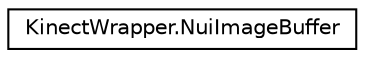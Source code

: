 digraph "Graphical Class Hierarchy"
{
  edge [fontname="Helvetica",fontsize="10",labelfontname="Helvetica",labelfontsize="10"];
  node [fontname="Helvetica",fontsize="10",shape=record];
  rankdir="LR";
  Node0 [label="KinectWrapper.NuiImageBuffer",height=0.2,width=0.4,color="black", fillcolor="white", style="filled",URL="$class_kinect_wrapper_1_1_nui_image_buffer.html"];
}
